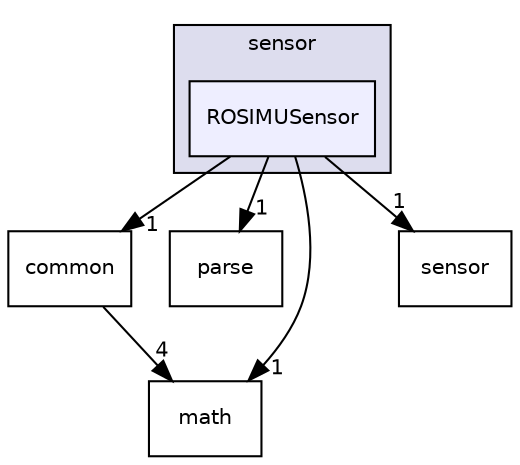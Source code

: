 digraph "/root/scrimmage/scrimmage/include/scrimmage/plugins/sensor/ROSIMUSensor" {
  compound=true
  node [ fontsize="10", fontname="Helvetica"];
  edge [ labelfontsize="10", labelfontname="Helvetica"];
  subgraph clusterdir_000479e1305f0edebbccb6008dd63eeb {
    graph [ bgcolor="#ddddee", pencolor="black", label="sensor" fontname="Helvetica", fontsize="10", URL="dir_000479e1305f0edebbccb6008dd63eeb.html"]
  dir_d89ef84888835e5344337d14607ad018 [shape=box, label="ROSIMUSensor", style="filled", fillcolor="#eeeeff", pencolor="black", URL="dir_d89ef84888835e5344337d14607ad018.html"];
  }
  dir_edb592701dc45cc21f3d1cc2e72efe9a [shape=box label="common" URL="dir_edb592701dc45cc21f3d1cc2e72efe9a.html"];
  dir_6a6716f05b1e97ca5a8917dedbdea793 [shape=box label="parse" URL="dir_6a6716f05b1e97ca5a8917dedbdea793.html"];
  dir_4281587931951fcc16b7a6ccc116b5d1 [shape=box label="math" URL="dir_4281587931951fcc16b7a6ccc116b5d1.html"];
  dir_e87096b61398b9a30229e95697b76c91 [shape=box label="sensor" URL="dir_e87096b61398b9a30229e95697b76c91.html"];
  dir_edb592701dc45cc21f3d1cc2e72efe9a->dir_4281587931951fcc16b7a6ccc116b5d1 [headlabel="4", labeldistance=1.5 headhref="dir_000007_000010.html"];
  dir_d89ef84888835e5344337d14607ad018->dir_edb592701dc45cc21f3d1cc2e72efe9a [headlabel="1", labeldistance=1.5 headhref="dir_000145_000007.html"];
  dir_d89ef84888835e5344337d14607ad018->dir_6a6716f05b1e97ca5a8917dedbdea793 [headlabel="1", labeldistance=1.5 headhref="dir_000145_000014.html"];
  dir_d89ef84888835e5344337d14607ad018->dir_4281587931951fcc16b7a6ccc116b5d1 [headlabel="1", labeldistance=1.5 headhref="dir_000145_000010.html"];
  dir_d89ef84888835e5344337d14607ad018->dir_e87096b61398b9a30229e95697b76c91 [headlabel="1", labeldistance=1.5 headhref="dir_000145_000150.html"];
}
